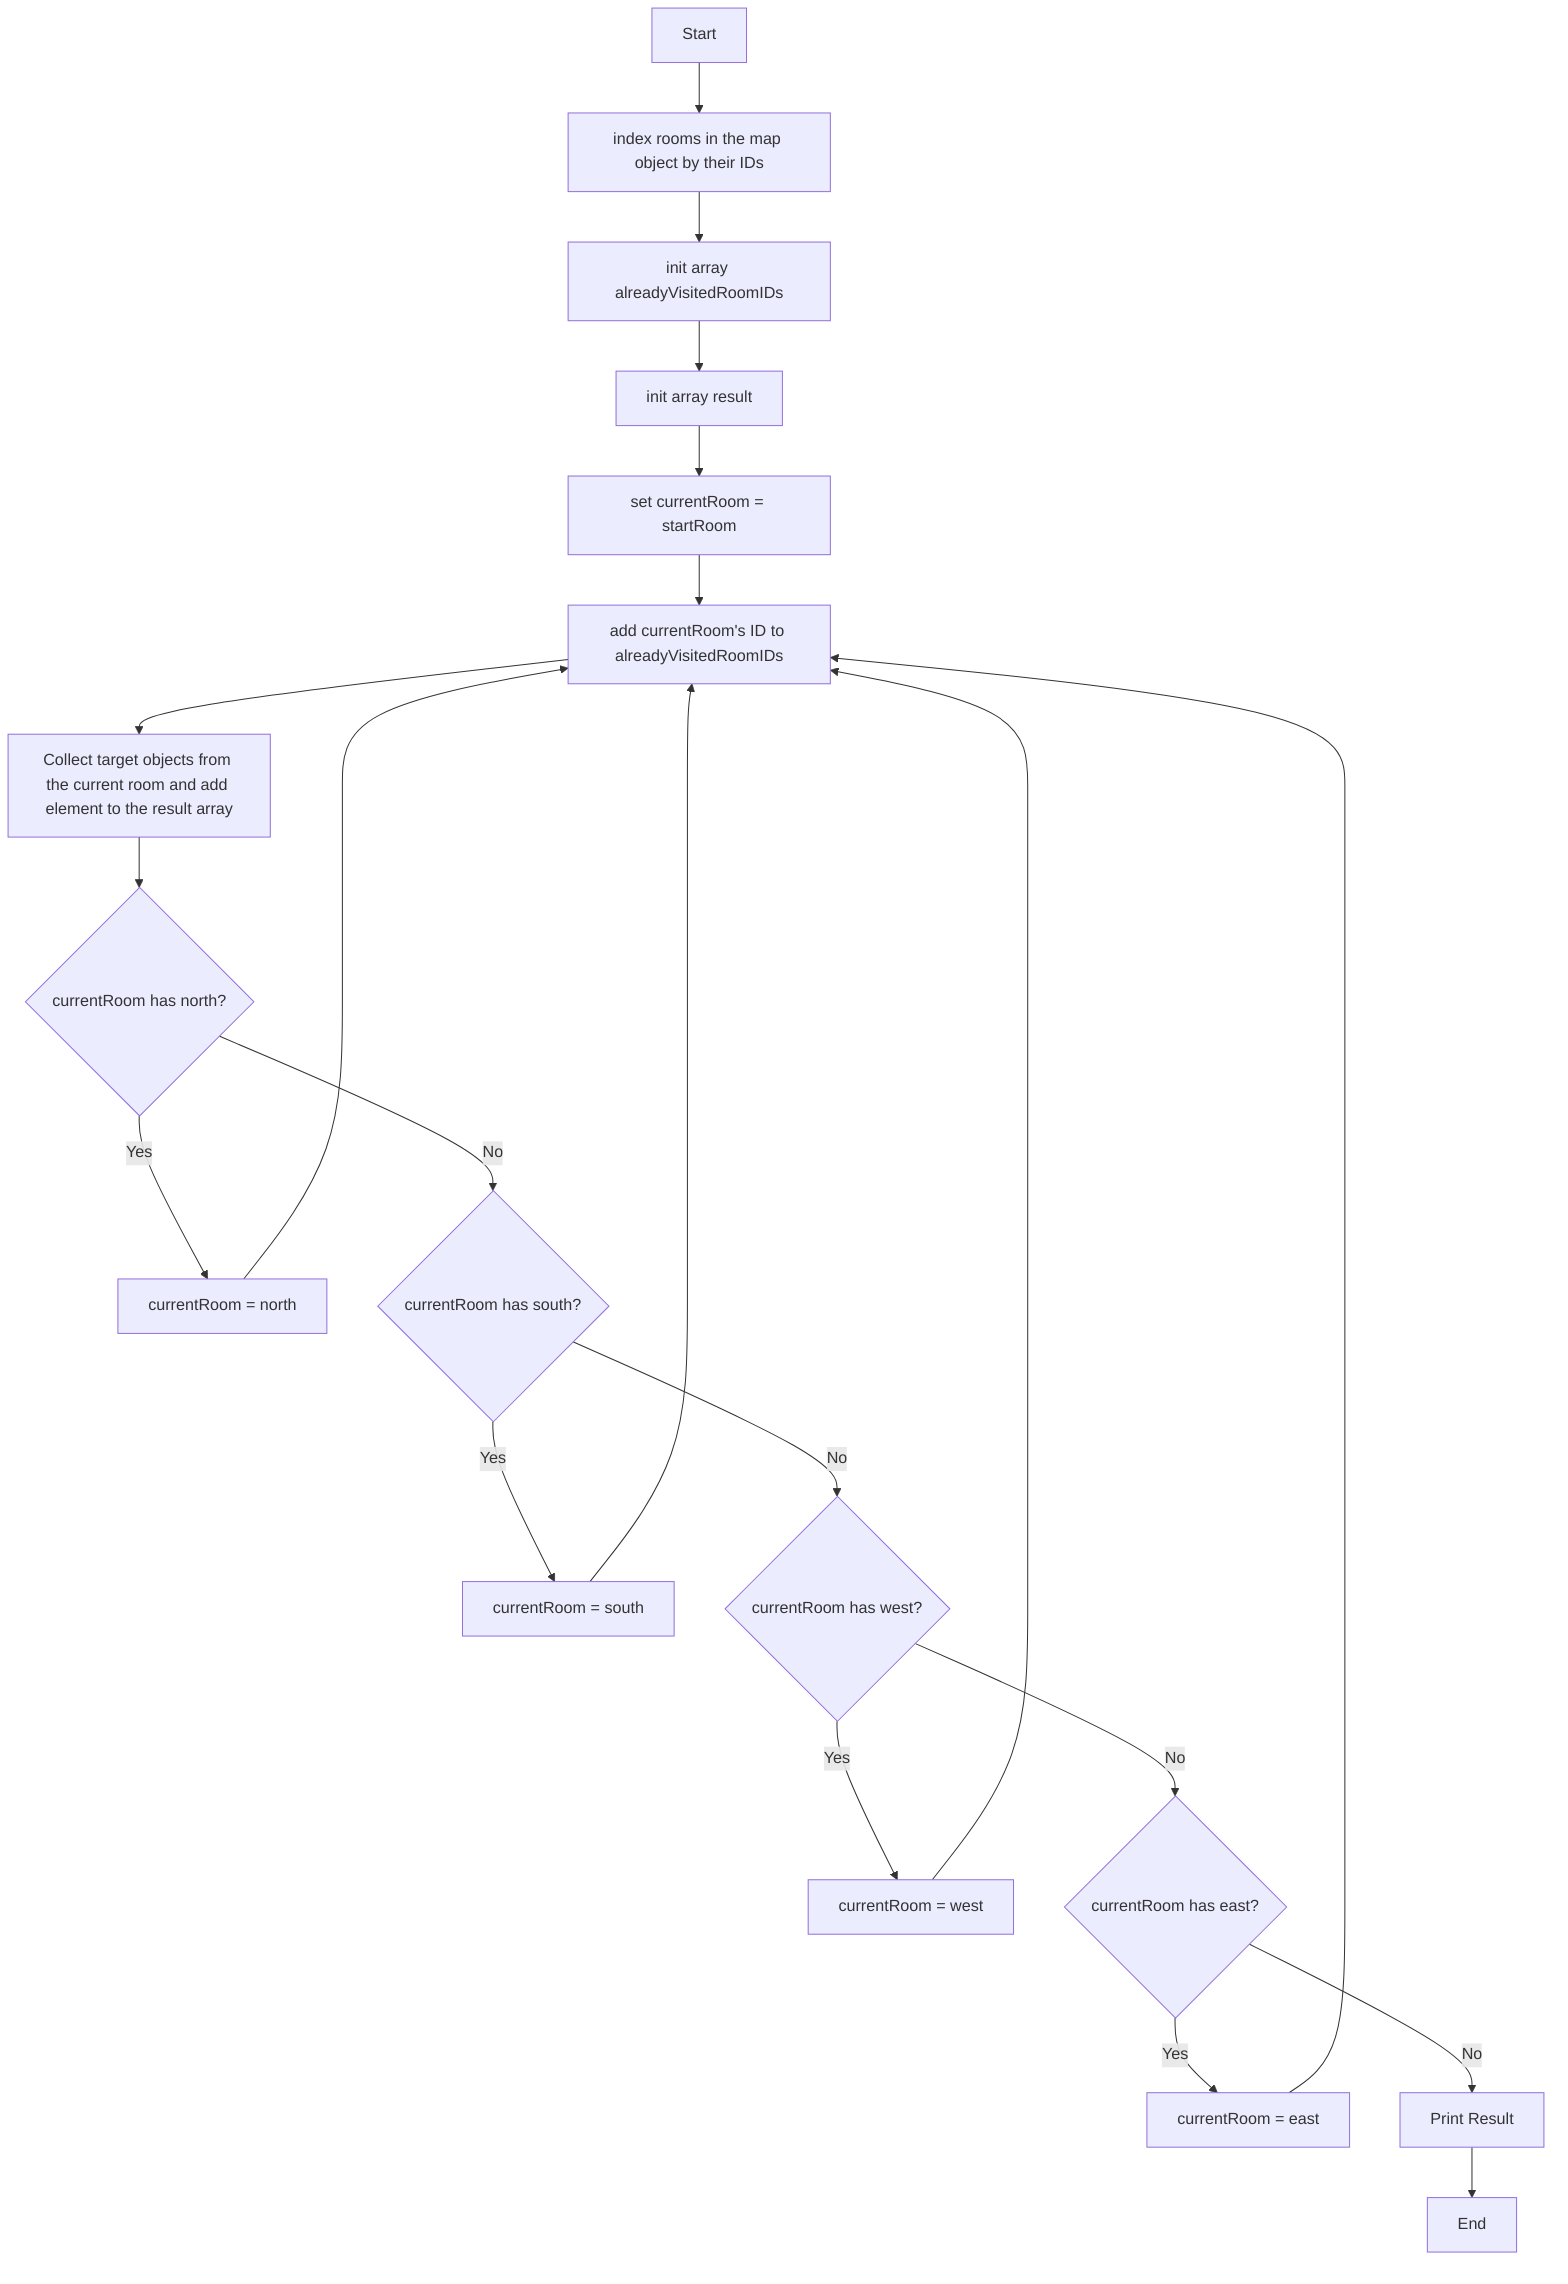 graph TD
    A[Start] --> B[index rooms in the map object by their IDs ];
    B --> C[init array alreadyVisitedRoomIDs]
    C --> G[init array result]
    G --> D[set currentRoom = startRoom ]
    D --> E[add currentRoom's ID to alreadyVisitedRoomIDs]    
    E --> F[Collect target objects from the current room and add element to the result array]
    F --> I{currentRoom has north?}
    I -->|Yes| J[currentRoom = north]
    J --> E
    I -->|No| K{currentRoom has south?}
    K -->|Yes| L[currentRoom = south]
    L --> E
    K -->|No| M{currentRoom has west?}
    M -->|Yes| N[currentRoom = west]
    N --> E
    M -->|No| O{currentRoom has east?}
    O -->|Yes| P[currentRoom = east]
    P --> E
    O -->|No| Q[Print Result]
    Q --> Z[End]